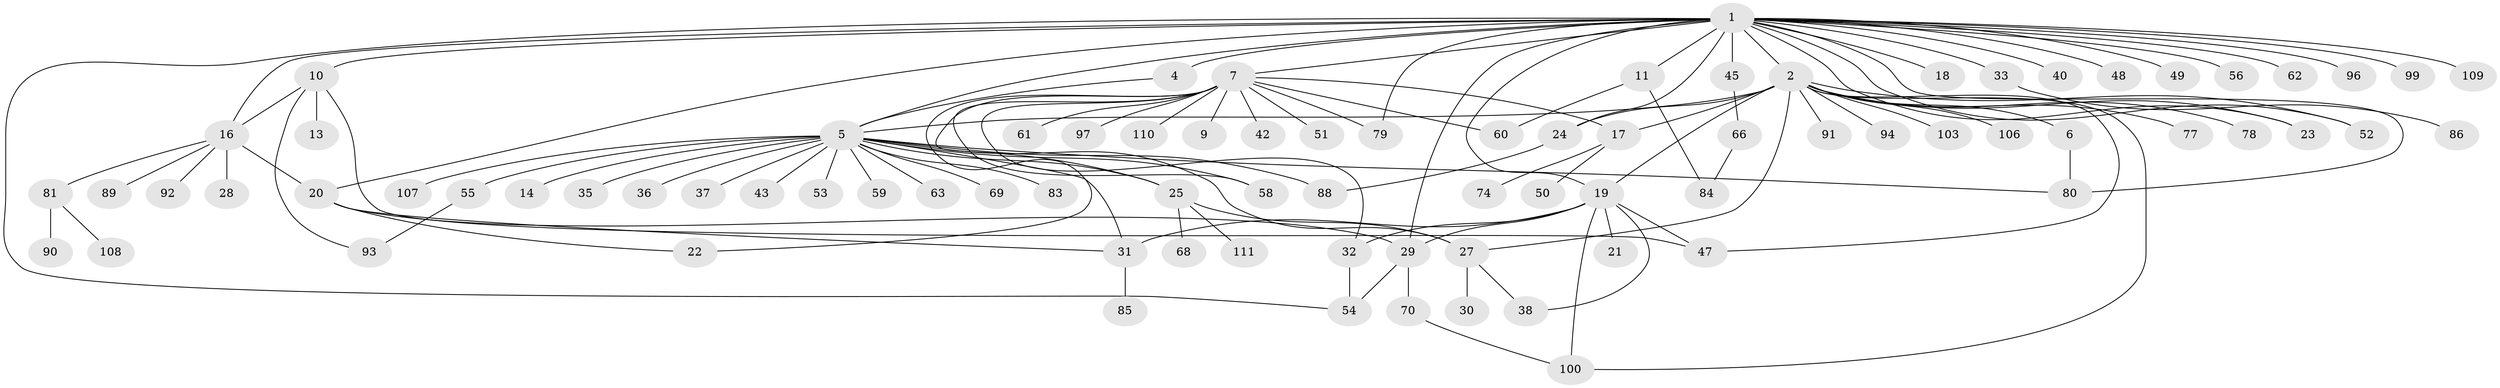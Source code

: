 // Generated by graph-tools (version 1.1) at 2025/23/03/03/25 07:23:53]
// undirected, 84 vertices, 116 edges
graph export_dot {
graph [start="1"]
  node [color=gray90,style=filled];
  1 [super="+3"];
  2 [super="+104"];
  4 [super="+101"];
  5 [super="+8"];
  6 [super="+67"];
  7 [super="+75"];
  9 [super="+26"];
  10 [super="+12"];
  11 [super="+15"];
  13 [super="+34"];
  14;
  16 [super="+65"];
  17 [super="+71"];
  18;
  19 [super="+102"];
  20 [super="+72"];
  21;
  22;
  23;
  24;
  25 [super="+39"];
  27 [super="+44"];
  28;
  29 [super="+41"];
  30;
  31 [super="+87"];
  32 [super="+64"];
  33;
  35;
  36;
  37;
  38 [super="+46"];
  40;
  42;
  43;
  45;
  47;
  48;
  49;
  50 [super="+73"];
  51 [super="+76"];
  52;
  53 [super="+105"];
  54;
  55 [super="+57"];
  56;
  58;
  59;
  60;
  61;
  62;
  63;
  66;
  68;
  69;
  70;
  74 [super="+82"];
  77;
  78;
  79;
  80 [super="+98"];
  81 [super="+95"];
  83;
  84;
  85;
  86;
  88;
  89;
  90;
  91;
  92;
  93;
  94;
  96;
  97;
  99;
  100;
  103;
  106;
  107;
  108;
  109;
  110;
  111;
  1 -- 2;
  1 -- 7 [weight=2];
  1 -- 11;
  1 -- 16;
  1 -- 18 [weight=2];
  1 -- 19;
  1 -- 23;
  1 -- 24;
  1 -- 29;
  1 -- 45;
  1 -- 48;
  1 -- 49;
  1 -- 99;
  1 -- 4 [weight=2];
  1 -- 10;
  1 -- 79;
  1 -- 80;
  1 -- 20;
  1 -- 96;
  1 -- 33;
  1 -- 40;
  1 -- 109;
  1 -- 52;
  1 -- 54;
  1 -- 56;
  1 -- 62;
  1 -- 5 [weight=2];
  2 -- 5;
  2 -- 6;
  2 -- 17;
  2 -- 19;
  2 -- 23;
  2 -- 24;
  2 -- 27;
  2 -- 47;
  2 -- 52;
  2 -- 77;
  2 -- 78;
  2 -- 91;
  2 -- 94;
  2 -- 100;
  2 -- 103;
  2 -- 106;
  4 -- 5;
  5 -- 27;
  5 -- 35;
  5 -- 36;
  5 -- 43;
  5 -- 107;
  5 -- 37;
  5 -- 69;
  5 -- 14;
  5 -- 80;
  5 -- 83;
  5 -- 53;
  5 -- 55;
  5 -- 88;
  5 -- 58;
  5 -- 59;
  5 -- 31;
  5 -- 63;
  5 -- 25;
  6 -- 80;
  7 -- 9;
  7 -- 22;
  7 -- 25;
  7 -- 32;
  7 -- 42;
  7 -- 51;
  7 -- 58;
  7 -- 60;
  7 -- 61;
  7 -- 79;
  7 -- 97;
  7 -- 110;
  7 -- 17;
  10 -- 16;
  10 -- 13;
  10 -- 93;
  10 -- 47;
  11 -- 60;
  11 -- 84;
  16 -- 20;
  16 -- 28;
  16 -- 81;
  16 -- 89;
  16 -- 92;
  17 -- 50;
  17 -- 74;
  19 -- 21;
  19 -- 31 [weight=2];
  19 -- 32;
  19 -- 38;
  19 -- 47;
  19 -- 100;
  19 -- 29;
  20 -- 22;
  20 -- 31;
  20 -- 29;
  24 -- 88;
  25 -- 27;
  25 -- 68;
  25 -- 111;
  27 -- 30;
  27 -- 38;
  29 -- 70;
  29 -- 54;
  31 -- 85;
  32 -- 54;
  33 -- 86;
  45 -- 66;
  55 -- 93;
  66 -- 84;
  70 -- 100;
  81 -- 90;
  81 -- 108;
}
